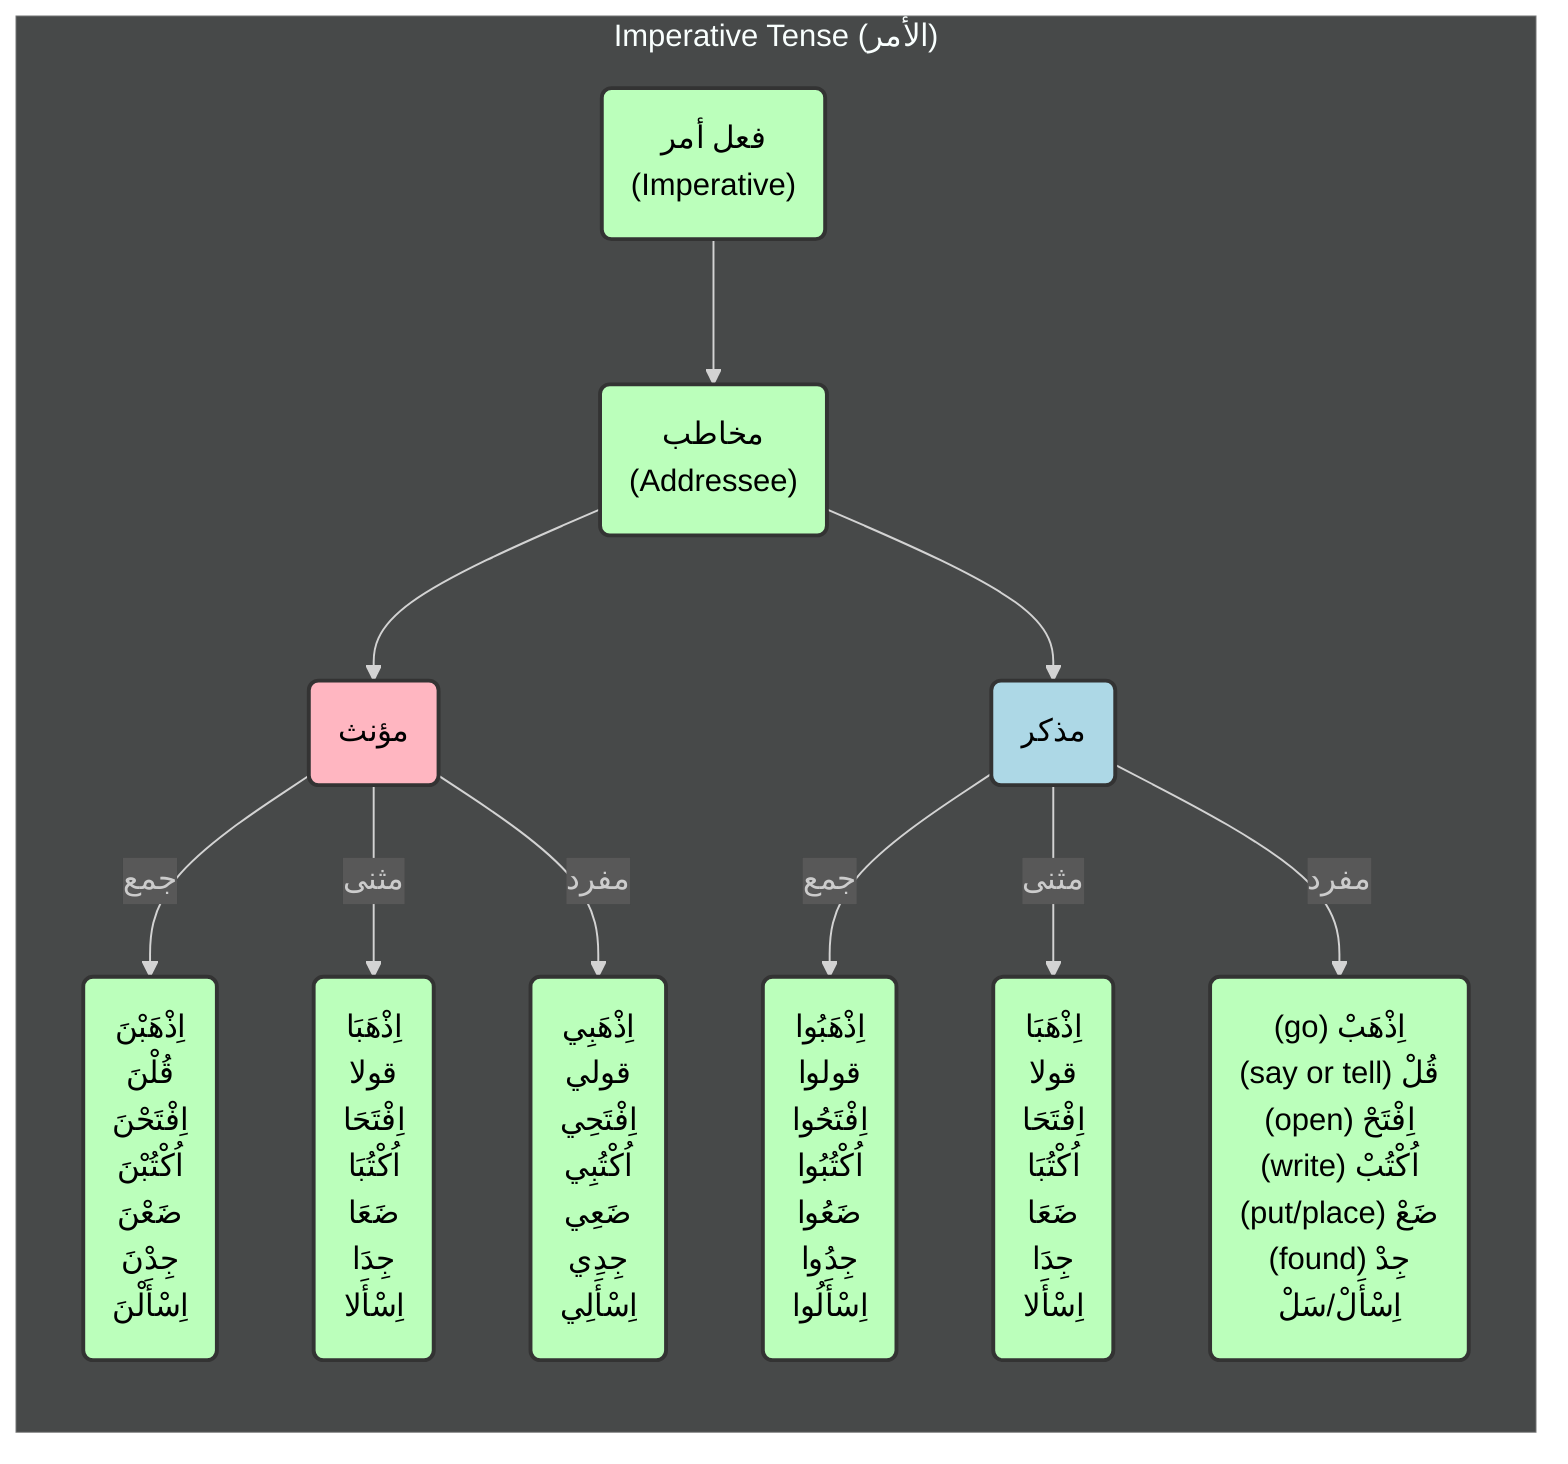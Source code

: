 %%{init: {'theme': 'dark', 'themeVariables': {'darkMode': true}, "flowchart" : { "curve" : "basis" } } }%%
flowchart LR
%% Nodes
    amr("فعل أمر <br> (Imperative)")

    mukhatab-muzakkar("مذكر")
    mukhatab-muzakkar-mufrad("(go) اِذْهَبْ <br> (say or tell) قُلْ <br> (open) اِفْتَحْ <br> (write) اُكْتُبْ <br> (put/place) ضَعْ <br> (found) جِدْ <br> <asked>اِسْأَلْ/سَلْ")
    mukhatab-muzakkar-musana("اِذْهَبَا <br> قولا <br> اِفْتَحَا <br> اُكْتُبَا <br> ضَعَا <br> جِدَا <br> اِسْأَلا")
    mukhatab-muzakkar-jamma("اِذْهَبُوا <br> قولوا <br> اِفْتَحُوا <br> اُكْتُبُوا <br> ضَعُوا <br> جِدُوا <br> اِسْأَلُوا")
    mukhatab-muannath("مؤنث")
    mukhatab-muannath-mufrad("اِذْهَبِي<br> قولي <br> اِفْتَحِي <br> اُكْتُبِي <br> ضَعِي <br> جِدِي <br> اِسْأَلِي")
    mukhatab-muannath-musana("اِذْهَبَا <br> قولا <br> اِفْتَحَا <br> اُكْتُبَا <br> ضَعَا <br> جِدَا <br> اِسْأَلا")
    mukhatab-muannath-jamma("اِذْهَبْنَ<br> قُلْنَ <br> اِفْتَحْنَ <br> اُكْتُبْنَ <br> ضَعْنَ <br> جِدْنَ <br> اِسْأَلْنَ")

    mukhatab("مخاطب <br> (Addressee)")

subgraph "Imperative Tense (الأمر)"

    amr --> mukhatab
    mukhatab --> mukhatab-muzakkar
    mukhatab --> mukhatab-muannath
    mukhatab-muannath -->|جمع|mukhatab-muannath-jamma
    mukhatab-muannath -->|مثنى|mukhatab-muannath-musana
    mukhatab-muannath -->|مفرد|mukhatab-muannath-mufrad
    mukhatab-muzakkar -->|جمع|mukhatab-muzakkar-jamma
    mukhatab-muzakkar -->|مثنى|mukhatab-muzakkar-musana
    mukhatab-muzakkar -->|مفرد|mukhatab-muzakkar-mufrad

end

%% Styles
    classDef commonStyle fill:#d3d3d3,stroke:#333,stroke-width:2px,color:#000
    classDef blueShade fill:#add8e6,stroke:#333,stroke-width:2px,color:#000
    classDef pinkShade fill:#ffb6c1,stroke:#333,stroke-width:2px,color:#000
    classDef greenShade fill:#bfb,stroke:#333,stroke-width:2px,color:#000
    class amr,mukhatab commonStyle;
    class mukhatab-muzakkar blueShade;
    class mukhatab-muannath pinkShade;
    class amr,mukhatab,mukhatab-muzakkar-mufrad,mukhatab-muzakkar-musana,mukhatab-muzakkar-jamma,mukhatab-muannath-mufrad,mukhatab-muannath-musana,mukhatab-muannath-jamma greenShade;